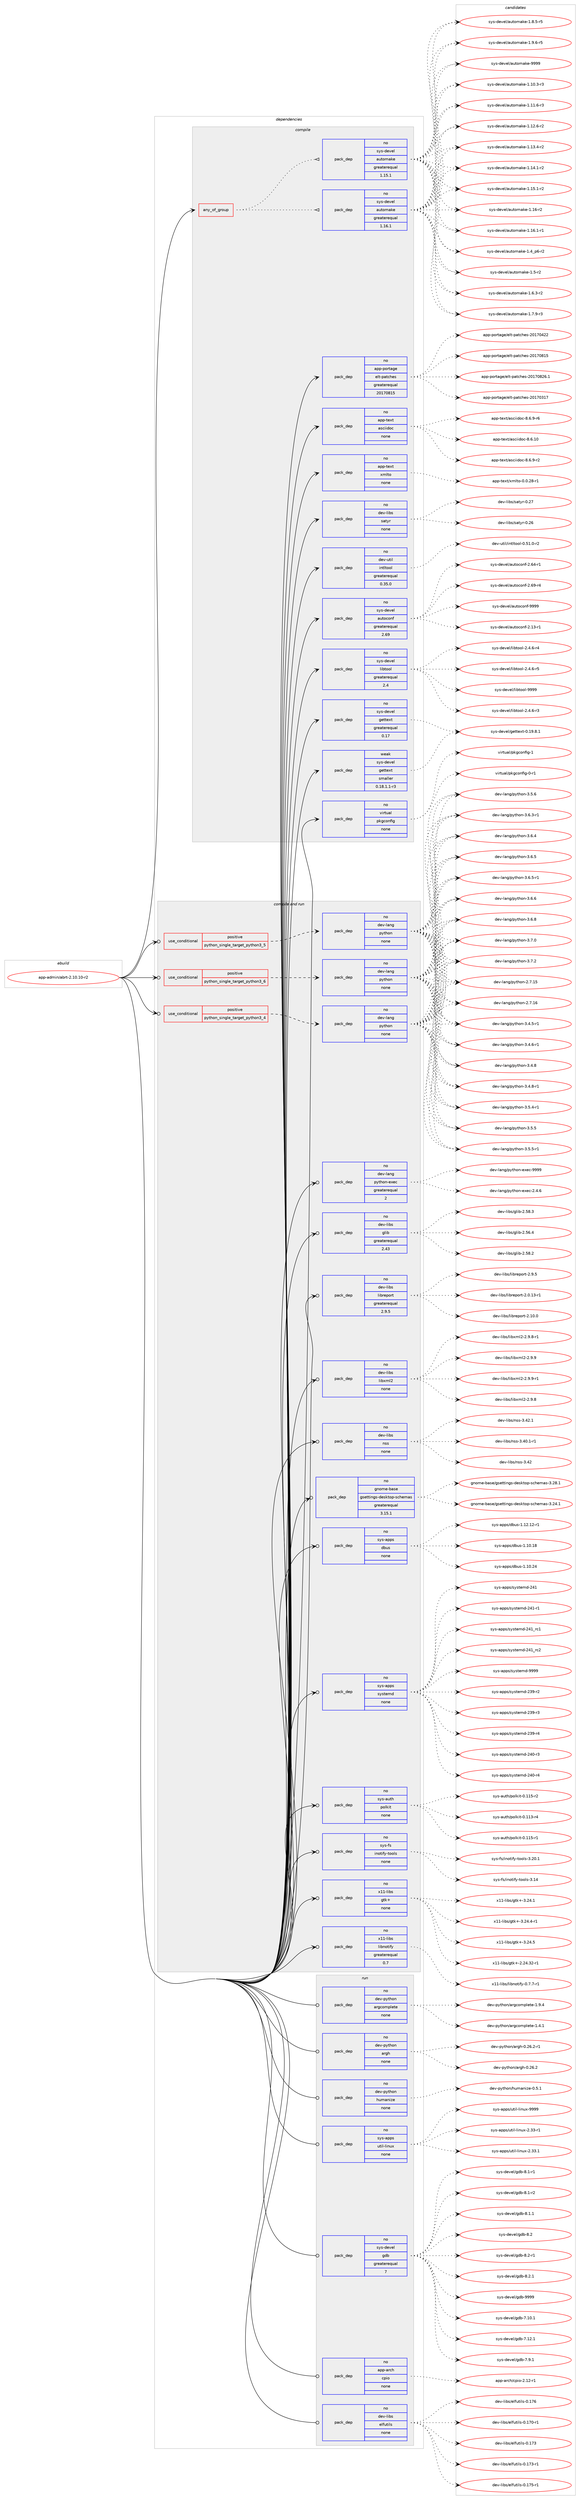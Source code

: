 digraph prolog {

# *************
# Graph options
# *************

newrank=true;
concentrate=true;
compound=true;
graph [rankdir=LR,fontname=Helvetica,fontsize=10,ranksep=1.5];#, ranksep=2.5, nodesep=0.2];
edge  [arrowhead=vee];
node  [fontname=Helvetica,fontsize=10];

# **********
# The ebuild
# **********

subgraph cluster_leftcol {
color=gray;
rank=same;
label=<<i>ebuild</i>>;
id [label="app-admin/abrt-2.10.10-r2", color=red, width=4, href="../app-admin/abrt-2.10.10-r2.svg"];
}

# ****************
# The dependencies
# ****************

subgraph cluster_midcol {
color=gray;
label=<<i>dependencies</i>>;
subgraph cluster_compile {
fillcolor="#eeeeee";
style=filled;
label=<<i>compile</i>>;
subgraph any19052 {
dependency1263494 [label=<<TABLE BORDER="0" CELLBORDER="1" CELLSPACING="0" CELLPADDING="4"><TR><TD CELLPADDING="10">any_of_group</TD></TR></TABLE>>, shape=none, color=red];subgraph pack899386 {
dependency1263495 [label=<<TABLE BORDER="0" CELLBORDER="1" CELLSPACING="0" CELLPADDING="4" WIDTH="220"><TR><TD ROWSPAN="6" CELLPADDING="30">pack_dep</TD></TR><TR><TD WIDTH="110">no</TD></TR><TR><TD>sys-devel</TD></TR><TR><TD>automake</TD></TR><TR><TD>greaterequal</TD></TR><TR><TD>1.16.1</TD></TR></TABLE>>, shape=none, color=blue];
}
dependency1263494:e -> dependency1263495:w [weight=20,style="dotted",arrowhead="oinv"];
subgraph pack899387 {
dependency1263496 [label=<<TABLE BORDER="0" CELLBORDER="1" CELLSPACING="0" CELLPADDING="4" WIDTH="220"><TR><TD ROWSPAN="6" CELLPADDING="30">pack_dep</TD></TR><TR><TD WIDTH="110">no</TD></TR><TR><TD>sys-devel</TD></TR><TR><TD>automake</TD></TR><TR><TD>greaterequal</TD></TR><TR><TD>1.15.1</TD></TR></TABLE>>, shape=none, color=blue];
}
dependency1263494:e -> dependency1263496:w [weight=20,style="dotted",arrowhead="oinv"];
}
id:e -> dependency1263494:w [weight=20,style="solid",arrowhead="vee"];
subgraph pack899388 {
dependency1263497 [label=<<TABLE BORDER="0" CELLBORDER="1" CELLSPACING="0" CELLPADDING="4" WIDTH="220"><TR><TD ROWSPAN="6" CELLPADDING="30">pack_dep</TD></TR><TR><TD WIDTH="110">no</TD></TR><TR><TD>app-portage</TD></TR><TR><TD>elt-patches</TD></TR><TR><TD>greaterequal</TD></TR><TR><TD>20170815</TD></TR></TABLE>>, shape=none, color=blue];
}
id:e -> dependency1263497:w [weight=20,style="solid",arrowhead="vee"];
subgraph pack899389 {
dependency1263498 [label=<<TABLE BORDER="0" CELLBORDER="1" CELLSPACING="0" CELLPADDING="4" WIDTH="220"><TR><TD ROWSPAN="6" CELLPADDING="30">pack_dep</TD></TR><TR><TD WIDTH="110">no</TD></TR><TR><TD>app-text</TD></TR><TR><TD>asciidoc</TD></TR><TR><TD>none</TD></TR><TR><TD></TD></TR></TABLE>>, shape=none, color=blue];
}
id:e -> dependency1263498:w [weight=20,style="solid",arrowhead="vee"];
subgraph pack899390 {
dependency1263499 [label=<<TABLE BORDER="0" CELLBORDER="1" CELLSPACING="0" CELLPADDING="4" WIDTH="220"><TR><TD ROWSPAN="6" CELLPADDING="30">pack_dep</TD></TR><TR><TD WIDTH="110">no</TD></TR><TR><TD>app-text</TD></TR><TR><TD>xmlto</TD></TR><TR><TD>none</TD></TR><TR><TD></TD></TR></TABLE>>, shape=none, color=blue];
}
id:e -> dependency1263499:w [weight=20,style="solid",arrowhead="vee"];
subgraph pack899391 {
dependency1263500 [label=<<TABLE BORDER="0" CELLBORDER="1" CELLSPACING="0" CELLPADDING="4" WIDTH="220"><TR><TD ROWSPAN="6" CELLPADDING="30">pack_dep</TD></TR><TR><TD WIDTH="110">no</TD></TR><TR><TD>dev-libs</TD></TR><TR><TD>satyr</TD></TR><TR><TD>none</TD></TR><TR><TD></TD></TR></TABLE>>, shape=none, color=blue];
}
id:e -> dependency1263500:w [weight=20,style="solid",arrowhead="vee"];
subgraph pack899392 {
dependency1263501 [label=<<TABLE BORDER="0" CELLBORDER="1" CELLSPACING="0" CELLPADDING="4" WIDTH="220"><TR><TD ROWSPAN="6" CELLPADDING="30">pack_dep</TD></TR><TR><TD WIDTH="110">no</TD></TR><TR><TD>dev-util</TD></TR><TR><TD>intltool</TD></TR><TR><TD>greaterequal</TD></TR><TR><TD>0.35.0</TD></TR></TABLE>>, shape=none, color=blue];
}
id:e -> dependency1263501:w [weight=20,style="solid",arrowhead="vee"];
subgraph pack899393 {
dependency1263502 [label=<<TABLE BORDER="0" CELLBORDER="1" CELLSPACING="0" CELLPADDING="4" WIDTH="220"><TR><TD ROWSPAN="6" CELLPADDING="30">pack_dep</TD></TR><TR><TD WIDTH="110">no</TD></TR><TR><TD>sys-devel</TD></TR><TR><TD>autoconf</TD></TR><TR><TD>greaterequal</TD></TR><TR><TD>2.69</TD></TR></TABLE>>, shape=none, color=blue];
}
id:e -> dependency1263502:w [weight=20,style="solid",arrowhead="vee"];
subgraph pack899394 {
dependency1263503 [label=<<TABLE BORDER="0" CELLBORDER="1" CELLSPACING="0" CELLPADDING="4" WIDTH="220"><TR><TD ROWSPAN="6" CELLPADDING="30">pack_dep</TD></TR><TR><TD WIDTH="110">no</TD></TR><TR><TD>sys-devel</TD></TR><TR><TD>gettext</TD></TR><TR><TD>greaterequal</TD></TR><TR><TD>0.17</TD></TR></TABLE>>, shape=none, color=blue];
}
id:e -> dependency1263503:w [weight=20,style="solid",arrowhead="vee"];
subgraph pack899395 {
dependency1263504 [label=<<TABLE BORDER="0" CELLBORDER="1" CELLSPACING="0" CELLPADDING="4" WIDTH="220"><TR><TD ROWSPAN="6" CELLPADDING="30">pack_dep</TD></TR><TR><TD WIDTH="110">no</TD></TR><TR><TD>sys-devel</TD></TR><TR><TD>libtool</TD></TR><TR><TD>greaterequal</TD></TR><TR><TD>2.4</TD></TR></TABLE>>, shape=none, color=blue];
}
id:e -> dependency1263504:w [weight=20,style="solid",arrowhead="vee"];
subgraph pack899396 {
dependency1263505 [label=<<TABLE BORDER="0" CELLBORDER="1" CELLSPACING="0" CELLPADDING="4" WIDTH="220"><TR><TD ROWSPAN="6" CELLPADDING="30">pack_dep</TD></TR><TR><TD WIDTH="110">no</TD></TR><TR><TD>virtual</TD></TR><TR><TD>pkgconfig</TD></TR><TR><TD>none</TD></TR><TR><TD></TD></TR></TABLE>>, shape=none, color=blue];
}
id:e -> dependency1263505:w [weight=20,style="solid",arrowhead="vee"];
subgraph pack899397 {
dependency1263506 [label=<<TABLE BORDER="0" CELLBORDER="1" CELLSPACING="0" CELLPADDING="4" WIDTH="220"><TR><TD ROWSPAN="6" CELLPADDING="30">pack_dep</TD></TR><TR><TD WIDTH="110">weak</TD></TR><TR><TD>sys-devel</TD></TR><TR><TD>gettext</TD></TR><TR><TD>smaller</TD></TR><TR><TD>0.18.1.1-r3</TD></TR></TABLE>>, shape=none, color=blue];
}
id:e -> dependency1263506:w [weight=20,style="solid",arrowhead="vee"];
}
subgraph cluster_compileandrun {
fillcolor="#eeeeee";
style=filled;
label=<<i>compile and run</i>>;
subgraph cond344540 {
dependency1263507 [label=<<TABLE BORDER="0" CELLBORDER="1" CELLSPACING="0" CELLPADDING="4"><TR><TD ROWSPAN="3" CELLPADDING="10">use_conditional</TD></TR><TR><TD>positive</TD></TR><TR><TD>python_single_target_python3_4</TD></TR></TABLE>>, shape=none, color=red];
subgraph pack899398 {
dependency1263508 [label=<<TABLE BORDER="0" CELLBORDER="1" CELLSPACING="0" CELLPADDING="4" WIDTH="220"><TR><TD ROWSPAN="6" CELLPADDING="30">pack_dep</TD></TR><TR><TD WIDTH="110">no</TD></TR><TR><TD>dev-lang</TD></TR><TR><TD>python</TD></TR><TR><TD>none</TD></TR><TR><TD></TD></TR></TABLE>>, shape=none, color=blue];
}
dependency1263507:e -> dependency1263508:w [weight=20,style="dashed",arrowhead="vee"];
}
id:e -> dependency1263507:w [weight=20,style="solid",arrowhead="odotvee"];
subgraph cond344541 {
dependency1263509 [label=<<TABLE BORDER="0" CELLBORDER="1" CELLSPACING="0" CELLPADDING="4"><TR><TD ROWSPAN="3" CELLPADDING="10">use_conditional</TD></TR><TR><TD>positive</TD></TR><TR><TD>python_single_target_python3_5</TD></TR></TABLE>>, shape=none, color=red];
subgraph pack899399 {
dependency1263510 [label=<<TABLE BORDER="0" CELLBORDER="1" CELLSPACING="0" CELLPADDING="4" WIDTH="220"><TR><TD ROWSPAN="6" CELLPADDING="30">pack_dep</TD></TR><TR><TD WIDTH="110">no</TD></TR><TR><TD>dev-lang</TD></TR><TR><TD>python</TD></TR><TR><TD>none</TD></TR><TR><TD></TD></TR></TABLE>>, shape=none, color=blue];
}
dependency1263509:e -> dependency1263510:w [weight=20,style="dashed",arrowhead="vee"];
}
id:e -> dependency1263509:w [weight=20,style="solid",arrowhead="odotvee"];
subgraph cond344542 {
dependency1263511 [label=<<TABLE BORDER="0" CELLBORDER="1" CELLSPACING="0" CELLPADDING="4"><TR><TD ROWSPAN="3" CELLPADDING="10">use_conditional</TD></TR><TR><TD>positive</TD></TR><TR><TD>python_single_target_python3_6</TD></TR></TABLE>>, shape=none, color=red];
subgraph pack899400 {
dependency1263512 [label=<<TABLE BORDER="0" CELLBORDER="1" CELLSPACING="0" CELLPADDING="4" WIDTH="220"><TR><TD ROWSPAN="6" CELLPADDING="30">pack_dep</TD></TR><TR><TD WIDTH="110">no</TD></TR><TR><TD>dev-lang</TD></TR><TR><TD>python</TD></TR><TR><TD>none</TD></TR><TR><TD></TD></TR></TABLE>>, shape=none, color=blue];
}
dependency1263511:e -> dependency1263512:w [weight=20,style="dashed",arrowhead="vee"];
}
id:e -> dependency1263511:w [weight=20,style="solid",arrowhead="odotvee"];
subgraph pack899401 {
dependency1263513 [label=<<TABLE BORDER="0" CELLBORDER="1" CELLSPACING="0" CELLPADDING="4" WIDTH="220"><TR><TD ROWSPAN="6" CELLPADDING="30">pack_dep</TD></TR><TR><TD WIDTH="110">no</TD></TR><TR><TD>dev-lang</TD></TR><TR><TD>python-exec</TD></TR><TR><TD>greaterequal</TD></TR><TR><TD>2</TD></TR></TABLE>>, shape=none, color=blue];
}
id:e -> dependency1263513:w [weight=20,style="solid",arrowhead="odotvee"];
subgraph pack899402 {
dependency1263514 [label=<<TABLE BORDER="0" CELLBORDER="1" CELLSPACING="0" CELLPADDING="4" WIDTH="220"><TR><TD ROWSPAN="6" CELLPADDING="30">pack_dep</TD></TR><TR><TD WIDTH="110">no</TD></TR><TR><TD>dev-libs</TD></TR><TR><TD>glib</TD></TR><TR><TD>greaterequal</TD></TR><TR><TD>2.43</TD></TR></TABLE>>, shape=none, color=blue];
}
id:e -> dependency1263514:w [weight=20,style="solid",arrowhead="odotvee"];
subgraph pack899403 {
dependency1263515 [label=<<TABLE BORDER="0" CELLBORDER="1" CELLSPACING="0" CELLPADDING="4" WIDTH="220"><TR><TD ROWSPAN="6" CELLPADDING="30">pack_dep</TD></TR><TR><TD WIDTH="110">no</TD></TR><TR><TD>dev-libs</TD></TR><TR><TD>libreport</TD></TR><TR><TD>greaterequal</TD></TR><TR><TD>2.9.5</TD></TR></TABLE>>, shape=none, color=blue];
}
id:e -> dependency1263515:w [weight=20,style="solid",arrowhead="odotvee"];
subgraph pack899404 {
dependency1263516 [label=<<TABLE BORDER="0" CELLBORDER="1" CELLSPACING="0" CELLPADDING="4" WIDTH="220"><TR><TD ROWSPAN="6" CELLPADDING="30">pack_dep</TD></TR><TR><TD WIDTH="110">no</TD></TR><TR><TD>dev-libs</TD></TR><TR><TD>libxml2</TD></TR><TR><TD>none</TD></TR><TR><TD></TD></TR></TABLE>>, shape=none, color=blue];
}
id:e -> dependency1263516:w [weight=20,style="solid",arrowhead="odotvee"];
subgraph pack899405 {
dependency1263517 [label=<<TABLE BORDER="0" CELLBORDER="1" CELLSPACING="0" CELLPADDING="4" WIDTH="220"><TR><TD ROWSPAN="6" CELLPADDING="30">pack_dep</TD></TR><TR><TD WIDTH="110">no</TD></TR><TR><TD>dev-libs</TD></TR><TR><TD>nss</TD></TR><TR><TD>none</TD></TR><TR><TD></TD></TR></TABLE>>, shape=none, color=blue];
}
id:e -> dependency1263517:w [weight=20,style="solid",arrowhead="odotvee"];
subgraph pack899406 {
dependency1263518 [label=<<TABLE BORDER="0" CELLBORDER="1" CELLSPACING="0" CELLPADDING="4" WIDTH="220"><TR><TD ROWSPAN="6" CELLPADDING="30">pack_dep</TD></TR><TR><TD WIDTH="110">no</TD></TR><TR><TD>gnome-base</TD></TR><TR><TD>gsettings-desktop-schemas</TD></TR><TR><TD>greaterequal</TD></TR><TR><TD>3.15.1</TD></TR></TABLE>>, shape=none, color=blue];
}
id:e -> dependency1263518:w [weight=20,style="solid",arrowhead="odotvee"];
subgraph pack899407 {
dependency1263519 [label=<<TABLE BORDER="0" CELLBORDER="1" CELLSPACING="0" CELLPADDING="4" WIDTH="220"><TR><TD ROWSPAN="6" CELLPADDING="30">pack_dep</TD></TR><TR><TD WIDTH="110">no</TD></TR><TR><TD>sys-apps</TD></TR><TR><TD>dbus</TD></TR><TR><TD>none</TD></TR><TR><TD></TD></TR></TABLE>>, shape=none, color=blue];
}
id:e -> dependency1263519:w [weight=20,style="solid",arrowhead="odotvee"];
subgraph pack899408 {
dependency1263520 [label=<<TABLE BORDER="0" CELLBORDER="1" CELLSPACING="0" CELLPADDING="4" WIDTH="220"><TR><TD ROWSPAN="6" CELLPADDING="30">pack_dep</TD></TR><TR><TD WIDTH="110">no</TD></TR><TR><TD>sys-apps</TD></TR><TR><TD>systemd</TD></TR><TR><TD>none</TD></TR><TR><TD></TD></TR></TABLE>>, shape=none, color=blue];
}
id:e -> dependency1263520:w [weight=20,style="solid",arrowhead="odotvee"];
subgraph pack899409 {
dependency1263521 [label=<<TABLE BORDER="0" CELLBORDER="1" CELLSPACING="0" CELLPADDING="4" WIDTH="220"><TR><TD ROWSPAN="6" CELLPADDING="30">pack_dep</TD></TR><TR><TD WIDTH="110">no</TD></TR><TR><TD>sys-auth</TD></TR><TR><TD>polkit</TD></TR><TR><TD>none</TD></TR><TR><TD></TD></TR></TABLE>>, shape=none, color=blue];
}
id:e -> dependency1263521:w [weight=20,style="solid",arrowhead="odotvee"];
subgraph pack899410 {
dependency1263522 [label=<<TABLE BORDER="0" CELLBORDER="1" CELLSPACING="0" CELLPADDING="4" WIDTH="220"><TR><TD ROWSPAN="6" CELLPADDING="30">pack_dep</TD></TR><TR><TD WIDTH="110">no</TD></TR><TR><TD>sys-fs</TD></TR><TR><TD>inotify-tools</TD></TR><TR><TD>none</TD></TR><TR><TD></TD></TR></TABLE>>, shape=none, color=blue];
}
id:e -> dependency1263522:w [weight=20,style="solid",arrowhead="odotvee"];
subgraph pack899411 {
dependency1263523 [label=<<TABLE BORDER="0" CELLBORDER="1" CELLSPACING="0" CELLPADDING="4" WIDTH="220"><TR><TD ROWSPAN="6" CELLPADDING="30">pack_dep</TD></TR><TR><TD WIDTH="110">no</TD></TR><TR><TD>x11-libs</TD></TR><TR><TD>gtk+</TD></TR><TR><TD>none</TD></TR><TR><TD></TD></TR></TABLE>>, shape=none, color=blue];
}
id:e -> dependency1263523:w [weight=20,style="solid",arrowhead="odotvee"];
subgraph pack899412 {
dependency1263524 [label=<<TABLE BORDER="0" CELLBORDER="1" CELLSPACING="0" CELLPADDING="4" WIDTH="220"><TR><TD ROWSPAN="6" CELLPADDING="30">pack_dep</TD></TR><TR><TD WIDTH="110">no</TD></TR><TR><TD>x11-libs</TD></TR><TR><TD>libnotify</TD></TR><TR><TD>greaterequal</TD></TR><TR><TD>0.7</TD></TR></TABLE>>, shape=none, color=blue];
}
id:e -> dependency1263524:w [weight=20,style="solid",arrowhead="odotvee"];
}
subgraph cluster_run {
fillcolor="#eeeeee";
style=filled;
label=<<i>run</i>>;
subgraph pack899413 {
dependency1263525 [label=<<TABLE BORDER="0" CELLBORDER="1" CELLSPACING="0" CELLPADDING="4" WIDTH="220"><TR><TD ROWSPAN="6" CELLPADDING="30">pack_dep</TD></TR><TR><TD WIDTH="110">no</TD></TR><TR><TD>app-arch</TD></TR><TR><TD>cpio</TD></TR><TR><TD>none</TD></TR><TR><TD></TD></TR></TABLE>>, shape=none, color=blue];
}
id:e -> dependency1263525:w [weight=20,style="solid",arrowhead="odot"];
subgraph pack899414 {
dependency1263526 [label=<<TABLE BORDER="0" CELLBORDER="1" CELLSPACING="0" CELLPADDING="4" WIDTH="220"><TR><TD ROWSPAN="6" CELLPADDING="30">pack_dep</TD></TR><TR><TD WIDTH="110">no</TD></TR><TR><TD>dev-libs</TD></TR><TR><TD>elfutils</TD></TR><TR><TD>none</TD></TR><TR><TD></TD></TR></TABLE>>, shape=none, color=blue];
}
id:e -> dependency1263526:w [weight=20,style="solid",arrowhead="odot"];
subgraph pack899415 {
dependency1263527 [label=<<TABLE BORDER="0" CELLBORDER="1" CELLSPACING="0" CELLPADDING="4" WIDTH="220"><TR><TD ROWSPAN="6" CELLPADDING="30">pack_dep</TD></TR><TR><TD WIDTH="110">no</TD></TR><TR><TD>dev-python</TD></TR><TR><TD>argcomplete</TD></TR><TR><TD>none</TD></TR><TR><TD></TD></TR></TABLE>>, shape=none, color=blue];
}
id:e -> dependency1263527:w [weight=20,style="solid",arrowhead="odot"];
subgraph pack899416 {
dependency1263528 [label=<<TABLE BORDER="0" CELLBORDER="1" CELLSPACING="0" CELLPADDING="4" WIDTH="220"><TR><TD ROWSPAN="6" CELLPADDING="30">pack_dep</TD></TR><TR><TD WIDTH="110">no</TD></TR><TR><TD>dev-python</TD></TR><TR><TD>argh</TD></TR><TR><TD>none</TD></TR><TR><TD></TD></TR></TABLE>>, shape=none, color=blue];
}
id:e -> dependency1263528:w [weight=20,style="solid",arrowhead="odot"];
subgraph pack899417 {
dependency1263529 [label=<<TABLE BORDER="0" CELLBORDER="1" CELLSPACING="0" CELLPADDING="4" WIDTH="220"><TR><TD ROWSPAN="6" CELLPADDING="30">pack_dep</TD></TR><TR><TD WIDTH="110">no</TD></TR><TR><TD>dev-python</TD></TR><TR><TD>humanize</TD></TR><TR><TD>none</TD></TR><TR><TD></TD></TR></TABLE>>, shape=none, color=blue];
}
id:e -> dependency1263529:w [weight=20,style="solid",arrowhead="odot"];
subgraph pack899418 {
dependency1263530 [label=<<TABLE BORDER="0" CELLBORDER="1" CELLSPACING="0" CELLPADDING="4" WIDTH="220"><TR><TD ROWSPAN="6" CELLPADDING="30">pack_dep</TD></TR><TR><TD WIDTH="110">no</TD></TR><TR><TD>sys-apps</TD></TR><TR><TD>util-linux</TD></TR><TR><TD>none</TD></TR><TR><TD></TD></TR></TABLE>>, shape=none, color=blue];
}
id:e -> dependency1263530:w [weight=20,style="solid",arrowhead="odot"];
subgraph pack899419 {
dependency1263531 [label=<<TABLE BORDER="0" CELLBORDER="1" CELLSPACING="0" CELLPADDING="4" WIDTH="220"><TR><TD ROWSPAN="6" CELLPADDING="30">pack_dep</TD></TR><TR><TD WIDTH="110">no</TD></TR><TR><TD>sys-devel</TD></TR><TR><TD>gdb</TD></TR><TR><TD>greaterequal</TD></TR><TR><TD>7</TD></TR></TABLE>>, shape=none, color=blue];
}
id:e -> dependency1263531:w [weight=20,style="solid",arrowhead="odot"];
}
}

# **************
# The candidates
# **************

subgraph cluster_choices {
rank=same;
color=gray;
label=<<i>candidates</i>>;

subgraph choice899386 {
color=black;
nodesep=1;
choice11512111545100101118101108479711711611110997107101454946494846514511451 [label="sys-devel/automake-1.10.3-r3", color=red, width=4,href="../sys-devel/automake-1.10.3-r3.svg"];
choice11512111545100101118101108479711711611110997107101454946494946544511451 [label="sys-devel/automake-1.11.6-r3", color=red, width=4,href="../sys-devel/automake-1.11.6-r3.svg"];
choice11512111545100101118101108479711711611110997107101454946495046544511450 [label="sys-devel/automake-1.12.6-r2", color=red, width=4,href="../sys-devel/automake-1.12.6-r2.svg"];
choice11512111545100101118101108479711711611110997107101454946495146524511450 [label="sys-devel/automake-1.13.4-r2", color=red, width=4,href="../sys-devel/automake-1.13.4-r2.svg"];
choice11512111545100101118101108479711711611110997107101454946495246494511450 [label="sys-devel/automake-1.14.1-r2", color=red, width=4,href="../sys-devel/automake-1.14.1-r2.svg"];
choice11512111545100101118101108479711711611110997107101454946495346494511450 [label="sys-devel/automake-1.15.1-r2", color=red, width=4,href="../sys-devel/automake-1.15.1-r2.svg"];
choice1151211154510010111810110847971171161111099710710145494649544511450 [label="sys-devel/automake-1.16-r2", color=red, width=4,href="../sys-devel/automake-1.16-r2.svg"];
choice11512111545100101118101108479711711611110997107101454946495446494511449 [label="sys-devel/automake-1.16.1-r1", color=red, width=4,href="../sys-devel/automake-1.16.1-r1.svg"];
choice115121115451001011181011084797117116111109971071014549465295112544511450 [label="sys-devel/automake-1.4_p6-r2", color=red, width=4,href="../sys-devel/automake-1.4_p6-r2.svg"];
choice11512111545100101118101108479711711611110997107101454946534511450 [label="sys-devel/automake-1.5-r2", color=red, width=4,href="../sys-devel/automake-1.5-r2.svg"];
choice115121115451001011181011084797117116111109971071014549465446514511450 [label="sys-devel/automake-1.6.3-r2", color=red, width=4,href="../sys-devel/automake-1.6.3-r2.svg"];
choice115121115451001011181011084797117116111109971071014549465546574511451 [label="sys-devel/automake-1.7.9-r3", color=red, width=4,href="../sys-devel/automake-1.7.9-r3.svg"];
choice115121115451001011181011084797117116111109971071014549465646534511453 [label="sys-devel/automake-1.8.5-r5", color=red, width=4,href="../sys-devel/automake-1.8.5-r5.svg"];
choice115121115451001011181011084797117116111109971071014549465746544511453 [label="sys-devel/automake-1.9.6-r5", color=red, width=4,href="../sys-devel/automake-1.9.6-r5.svg"];
choice115121115451001011181011084797117116111109971071014557575757 [label="sys-devel/automake-9999", color=red, width=4,href="../sys-devel/automake-9999.svg"];
dependency1263495:e -> choice11512111545100101118101108479711711611110997107101454946494846514511451:w [style=dotted,weight="100"];
dependency1263495:e -> choice11512111545100101118101108479711711611110997107101454946494946544511451:w [style=dotted,weight="100"];
dependency1263495:e -> choice11512111545100101118101108479711711611110997107101454946495046544511450:w [style=dotted,weight="100"];
dependency1263495:e -> choice11512111545100101118101108479711711611110997107101454946495146524511450:w [style=dotted,weight="100"];
dependency1263495:e -> choice11512111545100101118101108479711711611110997107101454946495246494511450:w [style=dotted,weight="100"];
dependency1263495:e -> choice11512111545100101118101108479711711611110997107101454946495346494511450:w [style=dotted,weight="100"];
dependency1263495:e -> choice1151211154510010111810110847971171161111099710710145494649544511450:w [style=dotted,weight="100"];
dependency1263495:e -> choice11512111545100101118101108479711711611110997107101454946495446494511449:w [style=dotted,weight="100"];
dependency1263495:e -> choice115121115451001011181011084797117116111109971071014549465295112544511450:w [style=dotted,weight="100"];
dependency1263495:e -> choice11512111545100101118101108479711711611110997107101454946534511450:w [style=dotted,weight="100"];
dependency1263495:e -> choice115121115451001011181011084797117116111109971071014549465446514511450:w [style=dotted,weight="100"];
dependency1263495:e -> choice115121115451001011181011084797117116111109971071014549465546574511451:w [style=dotted,weight="100"];
dependency1263495:e -> choice115121115451001011181011084797117116111109971071014549465646534511453:w [style=dotted,weight="100"];
dependency1263495:e -> choice115121115451001011181011084797117116111109971071014549465746544511453:w [style=dotted,weight="100"];
dependency1263495:e -> choice115121115451001011181011084797117116111109971071014557575757:w [style=dotted,weight="100"];
}
subgraph choice899387 {
color=black;
nodesep=1;
choice11512111545100101118101108479711711611110997107101454946494846514511451 [label="sys-devel/automake-1.10.3-r3", color=red, width=4,href="../sys-devel/automake-1.10.3-r3.svg"];
choice11512111545100101118101108479711711611110997107101454946494946544511451 [label="sys-devel/automake-1.11.6-r3", color=red, width=4,href="../sys-devel/automake-1.11.6-r3.svg"];
choice11512111545100101118101108479711711611110997107101454946495046544511450 [label="sys-devel/automake-1.12.6-r2", color=red, width=4,href="../sys-devel/automake-1.12.6-r2.svg"];
choice11512111545100101118101108479711711611110997107101454946495146524511450 [label="sys-devel/automake-1.13.4-r2", color=red, width=4,href="../sys-devel/automake-1.13.4-r2.svg"];
choice11512111545100101118101108479711711611110997107101454946495246494511450 [label="sys-devel/automake-1.14.1-r2", color=red, width=4,href="../sys-devel/automake-1.14.1-r2.svg"];
choice11512111545100101118101108479711711611110997107101454946495346494511450 [label="sys-devel/automake-1.15.1-r2", color=red, width=4,href="../sys-devel/automake-1.15.1-r2.svg"];
choice1151211154510010111810110847971171161111099710710145494649544511450 [label="sys-devel/automake-1.16-r2", color=red, width=4,href="../sys-devel/automake-1.16-r2.svg"];
choice11512111545100101118101108479711711611110997107101454946495446494511449 [label="sys-devel/automake-1.16.1-r1", color=red, width=4,href="../sys-devel/automake-1.16.1-r1.svg"];
choice115121115451001011181011084797117116111109971071014549465295112544511450 [label="sys-devel/automake-1.4_p6-r2", color=red, width=4,href="../sys-devel/automake-1.4_p6-r2.svg"];
choice11512111545100101118101108479711711611110997107101454946534511450 [label="sys-devel/automake-1.5-r2", color=red, width=4,href="../sys-devel/automake-1.5-r2.svg"];
choice115121115451001011181011084797117116111109971071014549465446514511450 [label="sys-devel/automake-1.6.3-r2", color=red, width=4,href="../sys-devel/automake-1.6.3-r2.svg"];
choice115121115451001011181011084797117116111109971071014549465546574511451 [label="sys-devel/automake-1.7.9-r3", color=red, width=4,href="../sys-devel/automake-1.7.9-r3.svg"];
choice115121115451001011181011084797117116111109971071014549465646534511453 [label="sys-devel/automake-1.8.5-r5", color=red, width=4,href="../sys-devel/automake-1.8.5-r5.svg"];
choice115121115451001011181011084797117116111109971071014549465746544511453 [label="sys-devel/automake-1.9.6-r5", color=red, width=4,href="../sys-devel/automake-1.9.6-r5.svg"];
choice115121115451001011181011084797117116111109971071014557575757 [label="sys-devel/automake-9999", color=red, width=4,href="../sys-devel/automake-9999.svg"];
dependency1263496:e -> choice11512111545100101118101108479711711611110997107101454946494846514511451:w [style=dotted,weight="100"];
dependency1263496:e -> choice11512111545100101118101108479711711611110997107101454946494946544511451:w [style=dotted,weight="100"];
dependency1263496:e -> choice11512111545100101118101108479711711611110997107101454946495046544511450:w [style=dotted,weight="100"];
dependency1263496:e -> choice11512111545100101118101108479711711611110997107101454946495146524511450:w [style=dotted,weight="100"];
dependency1263496:e -> choice11512111545100101118101108479711711611110997107101454946495246494511450:w [style=dotted,weight="100"];
dependency1263496:e -> choice11512111545100101118101108479711711611110997107101454946495346494511450:w [style=dotted,weight="100"];
dependency1263496:e -> choice1151211154510010111810110847971171161111099710710145494649544511450:w [style=dotted,weight="100"];
dependency1263496:e -> choice11512111545100101118101108479711711611110997107101454946495446494511449:w [style=dotted,weight="100"];
dependency1263496:e -> choice115121115451001011181011084797117116111109971071014549465295112544511450:w [style=dotted,weight="100"];
dependency1263496:e -> choice11512111545100101118101108479711711611110997107101454946534511450:w [style=dotted,weight="100"];
dependency1263496:e -> choice115121115451001011181011084797117116111109971071014549465446514511450:w [style=dotted,weight="100"];
dependency1263496:e -> choice115121115451001011181011084797117116111109971071014549465546574511451:w [style=dotted,weight="100"];
dependency1263496:e -> choice115121115451001011181011084797117116111109971071014549465646534511453:w [style=dotted,weight="100"];
dependency1263496:e -> choice115121115451001011181011084797117116111109971071014549465746544511453:w [style=dotted,weight="100"];
dependency1263496:e -> choice115121115451001011181011084797117116111109971071014557575757:w [style=dotted,weight="100"];
}
subgraph choice899388 {
color=black;
nodesep=1;
choice97112112451121111141169710310147101108116451129711699104101115455048495548514955 [label="app-portage/elt-patches-20170317", color=red, width=4,href="../app-portage/elt-patches-20170317.svg"];
choice97112112451121111141169710310147101108116451129711699104101115455048495548525050 [label="app-portage/elt-patches-20170422", color=red, width=4,href="../app-portage/elt-patches-20170422.svg"];
choice97112112451121111141169710310147101108116451129711699104101115455048495548564953 [label="app-portage/elt-patches-20170815", color=red, width=4,href="../app-portage/elt-patches-20170815.svg"];
choice971121124511211111411697103101471011081164511297116991041011154550484955485650544649 [label="app-portage/elt-patches-20170826.1", color=red, width=4,href="../app-portage/elt-patches-20170826.1.svg"];
dependency1263497:e -> choice97112112451121111141169710310147101108116451129711699104101115455048495548514955:w [style=dotted,weight="100"];
dependency1263497:e -> choice97112112451121111141169710310147101108116451129711699104101115455048495548525050:w [style=dotted,weight="100"];
dependency1263497:e -> choice97112112451121111141169710310147101108116451129711699104101115455048495548564953:w [style=dotted,weight="100"];
dependency1263497:e -> choice971121124511211111411697103101471011081164511297116991041011154550484955485650544649:w [style=dotted,weight="100"];
}
subgraph choice899389 {
color=black;
nodesep=1;
choice97112112451161011201164797115991051051001119945564654464948 [label="app-text/asciidoc-8.6.10", color=red, width=4,href="../app-text/asciidoc-8.6.10.svg"];
choice9711211245116101120116479711599105105100111994556465446574511450 [label="app-text/asciidoc-8.6.9-r2", color=red, width=4,href="../app-text/asciidoc-8.6.9-r2.svg"];
choice9711211245116101120116479711599105105100111994556465446574511454 [label="app-text/asciidoc-8.6.9-r6", color=red, width=4,href="../app-text/asciidoc-8.6.9-r6.svg"];
dependency1263498:e -> choice97112112451161011201164797115991051051001119945564654464948:w [style=dotted,weight="100"];
dependency1263498:e -> choice9711211245116101120116479711599105105100111994556465446574511450:w [style=dotted,weight="100"];
dependency1263498:e -> choice9711211245116101120116479711599105105100111994556465446574511454:w [style=dotted,weight="100"];
}
subgraph choice899390 {
color=black;
nodesep=1;
choice971121124511610112011647120109108116111454846484650564511449 [label="app-text/xmlto-0.0.28-r1", color=red, width=4,href="../app-text/xmlto-0.0.28-r1.svg"];
dependency1263499:e -> choice971121124511610112011647120109108116111454846484650564511449:w [style=dotted,weight="100"];
}
subgraph choice899391 {
color=black;
nodesep=1;
choice100101118451081059811547115971161211144548465054 [label="dev-libs/satyr-0.26", color=red, width=4,href="../dev-libs/satyr-0.26.svg"];
choice100101118451081059811547115971161211144548465055 [label="dev-libs/satyr-0.27", color=red, width=4,href="../dev-libs/satyr-0.27.svg"];
dependency1263500:e -> choice100101118451081059811547115971161211144548465054:w [style=dotted,weight="100"];
dependency1263500:e -> choice100101118451081059811547115971161211144548465055:w [style=dotted,weight="100"];
}
subgraph choice899392 {
color=black;
nodesep=1;
choice1001011184511711610510847105110116108116111111108454846534946484511450 [label="dev-util/intltool-0.51.0-r2", color=red, width=4,href="../dev-util/intltool-0.51.0-r2.svg"];
dependency1263501:e -> choice1001011184511711610510847105110116108116111111108454846534946484511450:w [style=dotted,weight="100"];
}
subgraph choice899393 {
color=black;
nodesep=1;
choice1151211154510010111810110847971171161119911111010245504649514511449 [label="sys-devel/autoconf-2.13-r1", color=red, width=4,href="../sys-devel/autoconf-2.13-r1.svg"];
choice1151211154510010111810110847971171161119911111010245504654524511449 [label="sys-devel/autoconf-2.64-r1", color=red, width=4,href="../sys-devel/autoconf-2.64-r1.svg"];
choice1151211154510010111810110847971171161119911111010245504654574511452 [label="sys-devel/autoconf-2.69-r4", color=red, width=4,href="../sys-devel/autoconf-2.69-r4.svg"];
choice115121115451001011181011084797117116111991111101024557575757 [label="sys-devel/autoconf-9999", color=red, width=4,href="../sys-devel/autoconf-9999.svg"];
dependency1263502:e -> choice1151211154510010111810110847971171161119911111010245504649514511449:w [style=dotted,weight="100"];
dependency1263502:e -> choice1151211154510010111810110847971171161119911111010245504654524511449:w [style=dotted,weight="100"];
dependency1263502:e -> choice1151211154510010111810110847971171161119911111010245504654574511452:w [style=dotted,weight="100"];
dependency1263502:e -> choice115121115451001011181011084797117116111991111101024557575757:w [style=dotted,weight="100"];
}
subgraph choice899394 {
color=black;
nodesep=1;
choice1151211154510010111810110847103101116116101120116454846495746564649 [label="sys-devel/gettext-0.19.8.1", color=red, width=4,href="../sys-devel/gettext-0.19.8.1.svg"];
dependency1263503:e -> choice1151211154510010111810110847103101116116101120116454846495746564649:w [style=dotted,weight="100"];
}
subgraph choice899395 {
color=black;
nodesep=1;
choice1151211154510010111810110847108105981161111111084550465246544511451 [label="sys-devel/libtool-2.4.6-r3", color=red, width=4,href="../sys-devel/libtool-2.4.6-r3.svg"];
choice1151211154510010111810110847108105981161111111084550465246544511452 [label="sys-devel/libtool-2.4.6-r4", color=red, width=4,href="../sys-devel/libtool-2.4.6-r4.svg"];
choice1151211154510010111810110847108105981161111111084550465246544511453 [label="sys-devel/libtool-2.4.6-r5", color=red, width=4,href="../sys-devel/libtool-2.4.6-r5.svg"];
choice1151211154510010111810110847108105981161111111084557575757 [label="sys-devel/libtool-9999", color=red, width=4,href="../sys-devel/libtool-9999.svg"];
dependency1263504:e -> choice1151211154510010111810110847108105981161111111084550465246544511451:w [style=dotted,weight="100"];
dependency1263504:e -> choice1151211154510010111810110847108105981161111111084550465246544511452:w [style=dotted,weight="100"];
dependency1263504:e -> choice1151211154510010111810110847108105981161111111084550465246544511453:w [style=dotted,weight="100"];
dependency1263504:e -> choice1151211154510010111810110847108105981161111111084557575757:w [style=dotted,weight="100"];
}
subgraph choice899396 {
color=black;
nodesep=1;
choice11810511411611797108471121071039911111010210510345484511449 [label="virtual/pkgconfig-0-r1", color=red, width=4,href="../virtual/pkgconfig-0-r1.svg"];
choice1181051141161179710847112107103991111101021051034549 [label="virtual/pkgconfig-1", color=red, width=4,href="../virtual/pkgconfig-1.svg"];
dependency1263505:e -> choice11810511411611797108471121071039911111010210510345484511449:w [style=dotted,weight="100"];
dependency1263505:e -> choice1181051141161179710847112107103991111101021051034549:w [style=dotted,weight="100"];
}
subgraph choice899397 {
color=black;
nodesep=1;
choice1151211154510010111810110847103101116116101120116454846495746564649 [label="sys-devel/gettext-0.19.8.1", color=red, width=4,href="../sys-devel/gettext-0.19.8.1.svg"];
dependency1263506:e -> choice1151211154510010111810110847103101116116101120116454846495746564649:w [style=dotted,weight="100"];
}
subgraph choice899398 {
color=black;
nodesep=1;
choice10010111845108971101034711212111610411111045504655464953 [label="dev-lang/python-2.7.15", color=red, width=4,href="../dev-lang/python-2.7.15.svg"];
choice10010111845108971101034711212111610411111045504655464954 [label="dev-lang/python-2.7.16", color=red, width=4,href="../dev-lang/python-2.7.16.svg"];
choice1001011184510897110103471121211161041111104551465246534511449 [label="dev-lang/python-3.4.5-r1", color=red, width=4,href="../dev-lang/python-3.4.5-r1.svg"];
choice1001011184510897110103471121211161041111104551465246544511449 [label="dev-lang/python-3.4.6-r1", color=red, width=4,href="../dev-lang/python-3.4.6-r1.svg"];
choice100101118451089711010347112121116104111110455146524656 [label="dev-lang/python-3.4.8", color=red, width=4,href="../dev-lang/python-3.4.8.svg"];
choice1001011184510897110103471121211161041111104551465246564511449 [label="dev-lang/python-3.4.8-r1", color=red, width=4,href="../dev-lang/python-3.4.8-r1.svg"];
choice1001011184510897110103471121211161041111104551465346524511449 [label="dev-lang/python-3.5.4-r1", color=red, width=4,href="../dev-lang/python-3.5.4-r1.svg"];
choice100101118451089711010347112121116104111110455146534653 [label="dev-lang/python-3.5.5", color=red, width=4,href="../dev-lang/python-3.5.5.svg"];
choice1001011184510897110103471121211161041111104551465346534511449 [label="dev-lang/python-3.5.5-r1", color=red, width=4,href="../dev-lang/python-3.5.5-r1.svg"];
choice100101118451089711010347112121116104111110455146534654 [label="dev-lang/python-3.5.6", color=red, width=4,href="../dev-lang/python-3.5.6.svg"];
choice1001011184510897110103471121211161041111104551465446514511449 [label="dev-lang/python-3.6.3-r1", color=red, width=4,href="../dev-lang/python-3.6.3-r1.svg"];
choice100101118451089711010347112121116104111110455146544652 [label="dev-lang/python-3.6.4", color=red, width=4,href="../dev-lang/python-3.6.4.svg"];
choice100101118451089711010347112121116104111110455146544653 [label="dev-lang/python-3.6.5", color=red, width=4,href="../dev-lang/python-3.6.5.svg"];
choice1001011184510897110103471121211161041111104551465446534511449 [label="dev-lang/python-3.6.5-r1", color=red, width=4,href="../dev-lang/python-3.6.5-r1.svg"];
choice100101118451089711010347112121116104111110455146544654 [label="dev-lang/python-3.6.6", color=red, width=4,href="../dev-lang/python-3.6.6.svg"];
choice100101118451089711010347112121116104111110455146544656 [label="dev-lang/python-3.6.8", color=red, width=4,href="../dev-lang/python-3.6.8.svg"];
choice100101118451089711010347112121116104111110455146554648 [label="dev-lang/python-3.7.0", color=red, width=4,href="../dev-lang/python-3.7.0.svg"];
choice100101118451089711010347112121116104111110455146554650 [label="dev-lang/python-3.7.2", color=red, width=4,href="../dev-lang/python-3.7.2.svg"];
dependency1263508:e -> choice10010111845108971101034711212111610411111045504655464953:w [style=dotted,weight="100"];
dependency1263508:e -> choice10010111845108971101034711212111610411111045504655464954:w [style=dotted,weight="100"];
dependency1263508:e -> choice1001011184510897110103471121211161041111104551465246534511449:w [style=dotted,weight="100"];
dependency1263508:e -> choice1001011184510897110103471121211161041111104551465246544511449:w [style=dotted,weight="100"];
dependency1263508:e -> choice100101118451089711010347112121116104111110455146524656:w [style=dotted,weight="100"];
dependency1263508:e -> choice1001011184510897110103471121211161041111104551465246564511449:w [style=dotted,weight="100"];
dependency1263508:e -> choice1001011184510897110103471121211161041111104551465346524511449:w [style=dotted,weight="100"];
dependency1263508:e -> choice100101118451089711010347112121116104111110455146534653:w [style=dotted,weight="100"];
dependency1263508:e -> choice1001011184510897110103471121211161041111104551465346534511449:w [style=dotted,weight="100"];
dependency1263508:e -> choice100101118451089711010347112121116104111110455146534654:w [style=dotted,weight="100"];
dependency1263508:e -> choice1001011184510897110103471121211161041111104551465446514511449:w [style=dotted,weight="100"];
dependency1263508:e -> choice100101118451089711010347112121116104111110455146544652:w [style=dotted,weight="100"];
dependency1263508:e -> choice100101118451089711010347112121116104111110455146544653:w [style=dotted,weight="100"];
dependency1263508:e -> choice1001011184510897110103471121211161041111104551465446534511449:w [style=dotted,weight="100"];
dependency1263508:e -> choice100101118451089711010347112121116104111110455146544654:w [style=dotted,weight="100"];
dependency1263508:e -> choice100101118451089711010347112121116104111110455146544656:w [style=dotted,weight="100"];
dependency1263508:e -> choice100101118451089711010347112121116104111110455146554648:w [style=dotted,weight="100"];
dependency1263508:e -> choice100101118451089711010347112121116104111110455146554650:w [style=dotted,weight="100"];
}
subgraph choice899399 {
color=black;
nodesep=1;
choice10010111845108971101034711212111610411111045504655464953 [label="dev-lang/python-2.7.15", color=red, width=4,href="../dev-lang/python-2.7.15.svg"];
choice10010111845108971101034711212111610411111045504655464954 [label="dev-lang/python-2.7.16", color=red, width=4,href="../dev-lang/python-2.7.16.svg"];
choice1001011184510897110103471121211161041111104551465246534511449 [label="dev-lang/python-3.4.5-r1", color=red, width=4,href="../dev-lang/python-3.4.5-r1.svg"];
choice1001011184510897110103471121211161041111104551465246544511449 [label="dev-lang/python-3.4.6-r1", color=red, width=4,href="../dev-lang/python-3.4.6-r1.svg"];
choice100101118451089711010347112121116104111110455146524656 [label="dev-lang/python-3.4.8", color=red, width=4,href="../dev-lang/python-3.4.8.svg"];
choice1001011184510897110103471121211161041111104551465246564511449 [label="dev-lang/python-3.4.8-r1", color=red, width=4,href="../dev-lang/python-3.4.8-r1.svg"];
choice1001011184510897110103471121211161041111104551465346524511449 [label="dev-lang/python-3.5.4-r1", color=red, width=4,href="../dev-lang/python-3.5.4-r1.svg"];
choice100101118451089711010347112121116104111110455146534653 [label="dev-lang/python-3.5.5", color=red, width=4,href="../dev-lang/python-3.5.5.svg"];
choice1001011184510897110103471121211161041111104551465346534511449 [label="dev-lang/python-3.5.5-r1", color=red, width=4,href="../dev-lang/python-3.5.5-r1.svg"];
choice100101118451089711010347112121116104111110455146534654 [label="dev-lang/python-3.5.6", color=red, width=4,href="../dev-lang/python-3.5.6.svg"];
choice1001011184510897110103471121211161041111104551465446514511449 [label="dev-lang/python-3.6.3-r1", color=red, width=4,href="../dev-lang/python-3.6.3-r1.svg"];
choice100101118451089711010347112121116104111110455146544652 [label="dev-lang/python-3.6.4", color=red, width=4,href="../dev-lang/python-3.6.4.svg"];
choice100101118451089711010347112121116104111110455146544653 [label="dev-lang/python-3.6.5", color=red, width=4,href="../dev-lang/python-3.6.5.svg"];
choice1001011184510897110103471121211161041111104551465446534511449 [label="dev-lang/python-3.6.5-r1", color=red, width=4,href="../dev-lang/python-3.6.5-r1.svg"];
choice100101118451089711010347112121116104111110455146544654 [label="dev-lang/python-3.6.6", color=red, width=4,href="../dev-lang/python-3.6.6.svg"];
choice100101118451089711010347112121116104111110455146544656 [label="dev-lang/python-3.6.8", color=red, width=4,href="../dev-lang/python-3.6.8.svg"];
choice100101118451089711010347112121116104111110455146554648 [label="dev-lang/python-3.7.0", color=red, width=4,href="../dev-lang/python-3.7.0.svg"];
choice100101118451089711010347112121116104111110455146554650 [label="dev-lang/python-3.7.2", color=red, width=4,href="../dev-lang/python-3.7.2.svg"];
dependency1263510:e -> choice10010111845108971101034711212111610411111045504655464953:w [style=dotted,weight="100"];
dependency1263510:e -> choice10010111845108971101034711212111610411111045504655464954:w [style=dotted,weight="100"];
dependency1263510:e -> choice1001011184510897110103471121211161041111104551465246534511449:w [style=dotted,weight="100"];
dependency1263510:e -> choice1001011184510897110103471121211161041111104551465246544511449:w [style=dotted,weight="100"];
dependency1263510:e -> choice100101118451089711010347112121116104111110455146524656:w [style=dotted,weight="100"];
dependency1263510:e -> choice1001011184510897110103471121211161041111104551465246564511449:w [style=dotted,weight="100"];
dependency1263510:e -> choice1001011184510897110103471121211161041111104551465346524511449:w [style=dotted,weight="100"];
dependency1263510:e -> choice100101118451089711010347112121116104111110455146534653:w [style=dotted,weight="100"];
dependency1263510:e -> choice1001011184510897110103471121211161041111104551465346534511449:w [style=dotted,weight="100"];
dependency1263510:e -> choice100101118451089711010347112121116104111110455146534654:w [style=dotted,weight="100"];
dependency1263510:e -> choice1001011184510897110103471121211161041111104551465446514511449:w [style=dotted,weight="100"];
dependency1263510:e -> choice100101118451089711010347112121116104111110455146544652:w [style=dotted,weight="100"];
dependency1263510:e -> choice100101118451089711010347112121116104111110455146544653:w [style=dotted,weight="100"];
dependency1263510:e -> choice1001011184510897110103471121211161041111104551465446534511449:w [style=dotted,weight="100"];
dependency1263510:e -> choice100101118451089711010347112121116104111110455146544654:w [style=dotted,weight="100"];
dependency1263510:e -> choice100101118451089711010347112121116104111110455146544656:w [style=dotted,weight="100"];
dependency1263510:e -> choice100101118451089711010347112121116104111110455146554648:w [style=dotted,weight="100"];
dependency1263510:e -> choice100101118451089711010347112121116104111110455146554650:w [style=dotted,weight="100"];
}
subgraph choice899400 {
color=black;
nodesep=1;
choice10010111845108971101034711212111610411111045504655464953 [label="dev-lang/python-2.7.15", color=red, width=4,href="../dev-lang/python-2.7.15.svg"];
choice10010111845108971101034711212111610411111045504655464954 [label="dev-lang/python-2.7.16", color=red, width=4,href="../dev-lang/python-2.7.16.svg"];
choice1001011184510897110103471121211161041111104551465246534511449 [label="dev-lang/python-3.4.5-r1", color=red, width=4,href="../dev-lang/python-3.4.5-r1.svg"];
choice1001011184510897110103471121211161041111104551465246544511449 [label="dev-lang/python-3.4.6-r1", color=red, width=4,href="../dev-lang/python-3.4.6-r1.svg"];
choice100101118451089711010347112121116104111110455146524656 [label="dev-lang/python-3.4.8", color=red, width=4,href="../dev-lang/python-3.4.8.svg"];
choice1001011184510897110103471121211161041111104551465246564511449 [label="dev-lang/python-3.4.8-r1", color=red, width=4,href="../dev-lang/python-3.4.8-r1.svg"];
choice1001011184510897110103471121211161041111104551465346524511449 [label="dev-lang/python-3.5.4-r1", color=red, width=4,href="../dev-lang/python-3.5.4-r1.svg"];
choice100101118451089711010347112121116104111110455146534653 [label="dev-lang/python-3.5.5", color=red, width=4,href="../dev-lang/python-3.5.5.svg"];
choice1001011184510897110103471121211161041111104551465346534511449 [label="dev-lang/python-3.5.5-r1", color=red, width=4,href="../dev-lang/python-3.5.5-r1.svg"];
choice100101118451089711010347112121116104111110455146534654 [label="dev-lang/python-3.5.6", color=red, width=4,href="../dev-lang/python-3.5.6.svg"];
choice1001011184510897110103471121211161041111104551465446514511449 [label="dev-lang/python-3.6.3-r1", color=red, width=4,href="../dev-lang/python-3.6.3-r1.svg"];
choice100101118451089711010347112121116104111110455146544652 [label="dev-lang/python-3.6.4", color=red, width=4,href="../dev-lang/python-3.6.4.svg"];
choice100101118451089711010347112121116104111110455146544653 [label="dev-lang/python-3.6.5", color=red, width=4,href="../dev-lang/python-3.6.5.svg"];
choice1001011184510897110103471121211161041111104551465446534511449 [label="dev-lang/python-3.6.5-r1", color=red, width=4,href="../dev-lang/python-3.6.5-r1.svg"];
choice100101118451089711010347112121116104111110455146544654 [label="dev-lang/python-3.6.6", color=red, width=4,href="../dev-lang/python-3.6.6.svg"];
choice100101118451089711010347112121116104111110455146544656 [label="dev-lang/python-3.6.8", color=red, width=4,href="../dev-lang/python-3.6.8.svg"];
choice100101118451089711010347112121116104111110455146554648 [label="dev-lang/python-3.7.0", color=red, width=4,href="../dev-lang/python-3.7.0.svg"];
choice100101118451089711010347112121116104111110455146554650 [label="dev-lang/python-3.7.2", color=red, width=4,href="../dev-lang/python-3.7.2.svg"];
dependency1263512:e -> choice10010111845108971101034711212111610411111045504655464953:w [style=dotted,weight="100"];
dependency1263512:e -> choice10010111845108971101034711212111610411111045504655464954:w [style=dotted,weight="100"];
dependency1263512:e -> choice1001011184510897110103471121211161041111104551465246534511449:w [style=dotted,weight="100"];
dependency1263512:e -> choice1001011184510897110103471121211161041111104551465246544511449:w [style=dotted,weight="100"];
dependency1263512:e -> choice100101118451089711010347112121116104111110455146524656:w [style=dotted,weight="100"];
dependency1263512:e -> choice1001011184510897110103471121211161041111104551465246564511449:w [style=dotted,weight="100"];
dependency1263512:e -> choice1001011184510897110103471121211161041111104551465346524511449:w [style=dotted,weight="100"];
dependency1263512:e -> choice100101118451089711010347112121116104111110455146534653:w [style=dotted,weight="100"];
dependency1263512:e -> choice1001011184510897110103471121211161041111104551465346534511449:w [style=dotted,weight="100"];
dependency1263512:e -> choice100101118451089711010347112121116104111110455146534654:w [style=dotted,weight="100"];
dependency1263512:e -> choice1001011184510897110103471121211161041111104551465446514511449:w [style=dotted,weight="100"];
dependency1263512:e -> choice100101118451089711010347112121116104111110455146544652:w [style=dotted,weight="100"];
dependency1263512:e -> choice100101118451089711010347112121116104111110455146544653:w [style=dotted,weight="100"];
dependency1263512:e -> choice1001011184510897110103471121211161041111104551465446534511449:w [style=dotted,weight="100"];
dependency1263512:e -> choice100101118451089711010347112121116104111110455146544654:w [style=dotted,weight="100"];
dependency1263512:e -> choice100101118451089711010347112121116104111110455146544656:w [style=dotted,weight="100"];
dependency1263512:e -> choice100101118451089711010347112121116104111110455146554648:w [style=dotted,weight="100"];
dependency1263512:e -> choice100101118451089711010347112121116104111110455146554650:w [style=dotted,weight="100"];
}
subgraph choice899401 {
color=black;
nodesep=1;
choice1001011184510897110103471121211161041111104510112010199455046524654 [label="dev-lang/python-exec-2.4.6", color=red, width=4,href="../dev-lang/python-exec-2.4.6.svg"];
choice10010111845108971101034711212111610411111045101120101994557575757 [label="dev-lang/python-exec-9999", color=red, width=4,href="../dev-lang/python-exec-9999.svg"];
dependency1263513:e -> choice1001011184510897110103471121211161041111104510112010199455046524654:w [style=dotted,weight="100"];
dependency1263513:e -> choice10010111845108971101034711212111610411111045101120101994557575757:w [style=dotted,weight="100"];
}
subgraph choice899402 {
color=black;
nodesep=1;
choice1001011184510810598115471031081059845504653544652 [label="dev-libs/glib-2.56.4", color=red, width=4,href="../dev-libs/glib-2.56.4.svg"];
choice1001011184510810598115471031081059845504653564650 [label="dev-libs/glib-2.58.2", color=red, width=4,href="../dev-libs/glib-2.58.2.svg"];
choice1001011184510810598115471031081059845504653564651 [label="dev-libs/glib-2.58.3", color=red, width=4,href="../dev-libs/glib-2.58.3.svg"];
dependency1263514:e -> choice1001011184510810598115471031081059845504653544652:w [style=dotted,weight="100"];
dependency1263514:e -> choice1001011184510810598115471031081059845504653564650:w [style=dotted,weight="100"];
dependency1263514:e -> choice1001011184510810598115471031081059845504653564651:w [style=dotted,weight="100"];
}
subgraph choice899403 {
color=black;
nodesep=1;
choice10010111845108105981154710810598114101112111114116455046484649514511449 [label="dev-libs/libreport-2.0.13-r1", color=red, width=4,href="../dev-libs/libreport-2.0.13-r1.svg"];
choice1001011184510810598115471081059811410111211111411645504649484648 [label="dev-libs/libreport-2.10.0", color=red, width=4,href="../dev-libs/libreport-2.10.0.svg"];
choice10010111845108105981154710810598114101112111114116455046574653 [label="dev-libs/libreport-2.9.5", color=red, width=4,href="../dev-libs/libreport-2.9.5.svg"];
dependency1263515:e -> choice10010111845108105981154710810598114101112111114116455046484649514511449:w [style=dotted,weight="100"];
dependency1263515:e -> choice1001011184510810598115471081059811410111211111411645504649484648:w [style=dotted,weight="100"];
dependency1263515:e -> choice10010111845108105981154710810598114101112111114116455046574653:w [style=dotted,weight="100"];
}
subgraph choice899404 {
color=black;
nodesep=1;
choice1001011184510810598115471081059812010910850455046574656 [label="dev-libs/libxml2-2.9.8", color=red, width=4,href="../dev-libs/libxml2-2.9.8.svg"];
choice10010111845108105981154710810598120109108504550465746564511449 [label="dev-libs/libxml2-2.9.8-r1", color=red, width=4,href="../dev-libs/libxml2-2.9.8-r1.svg"];
choice1001011184510810598115471081059812010910850455046574657 [label="dev-libs/libxml2-2.9.9", color=red, width=4,href="../dev-libs/libxml2-2.9.9.svg"];
choice10010111845108105981154710810598120109108504550465746574511449 [label="dev-libs/libxml2-2.9.9-r1", color=red, width=4,href="../dev-libs/libxml2-2.9.9-r1.svg"];
dependency1263516:e -> choice1001011184510810598115471081059812010910850455046574656:w [style=dotted,weight="100"];
dependency1263516:e -> choice10010111845108105981154710810598120109108504550465746564511449:w [style=dotted,weight="100"];
dependency1263516:e -> choice1001011184510810598115471081059812010910850455046574657:w [style=dotted,weight="100"];
dependency1263516:e -> choice10010111845108105981154710810598120109108504550465746574511449:w [style=dotted,weight="100"];
}
subgraph choice899405 {
color=black;
nodesep=1;
choice100101118451081059811547110115115455146524846494511449 [label="dev-libs/nss-3.40.1-r1", color=red, width=4,href="../dev-libs/nss-3.40.1-r1.svg"];
choice1001011184510810598115471101151154551465250 [label="dev-libs/nss-3.42", color=red, width=4,href="../dev-libs/nss-3.42.svg"];
choice10010111845108105981154711011511545514652504649 [label="dev-libs/nss-3.42.1", color=red, width=4,href="../dev-libs/nss-3.42.1.svg"];
dependency1263517:e -> choice100101118451081059811547110115115455146524846494511449:w [style=dotted,weight="100"];
dependency1263517:e -> choice1001011184510810598115471101151154551465250:w [style=dotted,weight="100"];
dependency1263517:e -> choice10010111845108105981154711011511545514652504649:w [style=dotted,weight="100"];
}
subgraph choice899406 {
color=black;
nodesep=1;
choice103110111109101459897115101471031151011161161051101031154510010111510711611111245115991041011099711545514650524649 [label="gnome-base/gsettings-desktop-schemas-3.24.1", color=red, width=4,href="../gnome-base/gsettings-desktop-schemas-3.24.1.svg"];
choice103110111109101459897115101471031151011161161051101031154510010111510711611111245115991041011099711545514650564649 [label="gnome-base/gsettings-desktop-schemas-3.28.1", color=red, width=4,href="../gnome-base/gsettings-desktop-schemas-3.28.1.svg"];
dependency1263518:e -> choice103110111109101459897115101471031151011161161051101031154510010111510711611111245115991041011099711545514650524649:w [style=dotted,weight="100"];
dependency1263518:e -> choice103110111109101459897115101471031151011161161051101031154510010111510711611111245115991041011099711545514650564649:w [style=dotted,weight="100"];
}
subgraph choice899407 {
color=black;
nodesep=1;
choice115121115459711211211547100981171154549464948464956 [label="sys-apps/dbus-1.10.18", color=red, width=4,href="../sys-apps/dbus-1.10.18.svg"];
choice115121115459711211211547100981171154549464948465052 [label="sys-apps/dbus-1.10.24", color=red, width=4,href="../sys-apps/dbus-1.10.24.svg"];
choice1151211154597112112115471009811711545494649504649504511449 [label="sys-apps/dbus-1.12.12-r1", color=red, width=4,href="../sys-apps/dbus-1.12.12-r1.svg"];
dependency1263519:e -> choice115121115459711211211547100981171154549464948464956:w [style=dotted,weight="100"];
dependency1263519:e -> choice115121115459711211211547100981171154549464948465052:w [style=dotted,weight="100"];
dependency1263519:e -> choice1151211154597112112115471009811711545494649504649504511449:w [style=dotted,weight="100"];
}
subgraph choice899408 {
color=black;
nodesep=1;
choice115121115459711211211547115121115116101109100455051574511450 [label="sys-apps/systemd-239-r2", color=red, width=4,href="../sys-apps/systemd-239-r2.svg"];
choice115121115459711211211547115121115116101109100455051574511451 [label="sys-apps/systemd-239-r3", color=red, width=4,href="../sys-apps/systemd-239-r3.svg"];
choice115121115459711211211547115121115116101109100455051574511452 [label="sys-apps/systemd-239-r4", color=red, width=4,href="../sys-apps/systemd-239-r4.svg"];
choice115121115459711211211547115121115116101109100455052484511451 [label="sys-apps/systemd-240-r3", color=red, width=4,href="../sys-apps/systemd-240-r3.svg"];
choice115121115459711211211547115121115116101109100455052484511452 [label="sys-apps/systemd-240-r4", color=red, width=4,href="../sys-apps/systemd-240-r4.svg"];
choice11512111545971121121154711512111511610110910045505249 [label="sys-apps/systemd-241", color=red, width=4,href="../sys-apps/systemd-241.svg"];
choice115121115459711211211547115121115116101109100455052494511449 [label="sys-apps/systemd-241-r1", color=red, width=4,href="../sys-apps/systemd-241-r1.svg"];
choice11512111545971121121154711512111511610110910045505249951149949 [label="sys-apps/systemd-241_rc1", color=red, width=4,href="../sys-apps/systemd-241_rc1.svg"];
choice11512111545971121121154711512111511610110910045505249951149950 [label="sys-apps/systemd-241_rc2", color=red, width=4,href="../sys-apps/systemd-241_rc2.svg"];
choice1151211154597112112115471151211151161011091004557575757 [label="sys-apps/systemd-9999", color=red, width=4,href="../sys-apps/systemd-9999.svg"];
dependency1263520:e -> choice115121115459711211211547115121115116101109100455051574511450:w [style=dotted,weight="100"];
dependency1263520:e -> choice115121115459711211211547115121115116101109100455051574511451:w [style=dotted,weight="100"];
dependency1263520:e -> choice115121115459711211211547115121115116101109100455051574511452:w [style=dotted,weight="100"];
dependency1263520:e -> choice115121115459711211211547115121115116101109100455052484511451:w [style=dotted,weight="100"];
dependency1263520:e -> choice115121115459711211211547115121115116101109100455052484511452:w [style=dotted,weight="100"];
dependency1263520:e -> choice11512111545971121121154711512111511610110910045505249:w [style=dotted,weight="100"];
dependency1263520:e -> choice115121115459711211211547115121115116101109100455052494511449:w [style=dotted,weight="100"];
dependency1263520:e -> choice11512111545971121121154711512111511610110910045505249951149949:w [style=dotted,weight="100"];
dependency1263520:e -> choice11512111545971121121154711512111511610110910045505249951149950:w [style=dotted,weight="100"];
dependency1263520:e -> choice1151211154597112112115471151211151161011091004557575757:w [style=dotted,weight="100"];
}
subgraph choice899409 {
color=black;
nodesep=1;
choice1151211154597117116104471121111081071051164548464949514511452 [label="sys-auth/polkit-0.113-r4", color=red, width=4,href="../sys-auth/polkit-0.113-r4.svg"];
choice1151211154597117116104471121111081071051164548464949534511449 [label="sys-auth/polkit-0.115-r1", color=red, width=4,href="../sys-auth/polkit-0.115-r1.svg"];
choice1151211154597117116104471121111081071051164548464949534511450 [label="sys-auth/polkit-0.115-r2", color=red, width=4,href="../sys-auth/polkit-0.115-r2.svg"];
dependency1263521:e -> choice1151211154597117116104471121111081071051164548464949514511452:w [style=dotted,weight="100"];
dependency1263521:e -> choice1151211154597117116104471121111081071051164548464949534511449:w [style=dotted,weight="100"];
dependency1263521:e -> choice1151211154597117116104471121111081071051164548464949534511450:w [style=dotted,weight="100"];
}
subgraph choice899410 {
color=black;
nodesep=1;
choice1151211154510211547105110111116105102121451161111111081154551464952 [label="sys-fs/inotify-tools-3.14", color=red, width=4,href="../sys-fs/inotify-tools-3.14.svg"];
choice11512111545102115471051101111161051021214511611111110811545514650484649 [label="sys-fs/inotify-tools-3.20.1", color=red, width=4,href="../sys-fs/inotify-tools-3.20.1.svg"];
dependency1263522:e -> choice1151211154510211547105110111116105102121451161111111081154551464952:w [style=dotted,weight="100"];
dependency1263522:e -> choice11512111545102115471051101111161051021214511611111110811545514650484649:w [style=dotted,weight="100"];
}
subgraph choice899411 {
color=black;
nodesep=1;
choice12049494510810598115471031161074345504650524651504511449 [label="x11-libs/gtk+-2.24.32-r1", color=red, width=4,href="../x11-libs/gtk+-2.24.32-r1.svg"];
choice12049494510810598115471031161074345514650524649 [label="x11-libs/gtk+-3.24.1", color=red, width=4,href="../x11-libs/gtk+-3.24.1.svg"];
choice120494945108105981154710311610743455146505246524511449 [label="x11-libs/gtk+-3.24.4-r1", color=red, width=4,href="../x11-libs/gtk+-3.24.4-r1.svg"];
choice12049494510810598115471031161074345514650524653 [label="x11-libs/gtk+-3.24.5", color=red, width=4,href="../x11-libs/gtk+-3.24.5.svg"];
dependency1263523:e -> choice12049494510810598115471031161074345504650524651504511449:w [style=dotted,weight="100"];
dependency1263523:e -> choice12049494510810598115471031161074345514650524649:w [style=dotted,weight="100"];
dependency1263523:e -> choice120494945108105981154710311610743455146505246524511449:w [style=dotted,weight="100"];
dependency1263523:e -> choice12049494510810598115471031161074345514650524653:w [style=dotted,weight="100"];
}
subgraph choice899412 {
color=black;
nodesep=1;
choice1204949451081059811547108105981101111161051021214548465546554511449 [label="x11-libs/libnotify-0.7.7-r1", color=red, width=4,href="../x11-libs/libnotify-0.7.7-r1.svg"];
dependency1263524:e -> choice1204949451081059811547108105981101111161051021214548465546554511449:w [style=dotted,weight="100"];
}
subgraph choice899413 {
color=black;
nodesep=1;
choice97112112459711499104479911210511145504649504511449 [label="app-arch/cpio-2.12-r1", color=red, width=4,href="../app-arch/cpio-2.12-r1.svg"];
dependency1263525:e -> choice97112112459711499104479911210511145504649504511449:w [style=dotted,weight="100"];
}
subgraph choice899414 {
color=black;
nodesep=1;
choice1001011184510810598115471011081021171161051081154548464955484511449 [label="dev-libs/elfutils-0.170-r1", color=red, width=4,href="../dev-libs/elfutils-0.170-r1.svg"];
choice100101118451081059811547101108102117116105108115454846495551 [label="dev-libs/elfutils-0.173", color=red, width=4,href="../dev-libs/elfutils-0.173.svg"];
choice1001011184510810598115471011081021171161051081154548464955514511449 [label="dev-libs/elfutils-0.173-r1", color=red, width=4,href="../dev-libs/elfutils-0.173-r1.svg"];
choice1001011184510810598115471011081021171161051081154548464955534511449 [label="dev-libs/elfutils-0.175-r1", color=red, width=4,href="../dev-libs/elfutils-0.175-r1.svg"];
choice100101118451081059811547101108102117116105108115454846495554 [label="dev-libs/elfutils-0.176", color=red, width=4,href="../dev-libs/elfutils-0.176.svg"];
dependency1263526:e -> choice1001011184510810598115471011081021171161051081154548464955484511449:w [style=dotted,weight="100"];
dependency1263526:e -> choice100101118451081059811547101108102117116105108115454846495551:w [style=dotted,weight="100"];
dependency1263526:e -> choice1001011184510810598115471011081021171161051081154548464955514511449:w [style=dotted,weight="100"];
dependency1263526:e -> choice1001011184510810598115471011081021171161051081154548464955534511449:w [style=dotted,weight="100"];
dependency1263526:e -> choice100101118451081059811547101108102117116105108115454846495554:w [style=dotted,weight="100"];
}
subgraph choice899415 {
color=black;
nodesep=1;
choice10010111845112121116104111110479711410399111109112108101116101454946524649 [label="dev-python/argcomplete-1.4.1", color=red, width=4,href="../dev-python/argcomplete-1.4.1.svg"];
choice10010111845112121116104111110479711410399111109112108101116101454946574652 [label="dev-python/argcomplete-1.9.4", color=red, width=4,href="../dev-python/argcomplete-1.9.4.svg"];
dependency1263527:e -> choice10010111845112121116104111110479711410399111109112108101116101454946524649:w [style=dotted,weight="100"];
dependency1263527:e -> choice10010111845112121116104111110479711410399111109112108101116101454946574652:w [style=dotted,weight="100"];
}
subgraph choice899416 {
color=black;
nodesep=1;
choice10010111845112121116104111110479711410310445484650544650 [label="dev-python/argh-0.26.2", color=red, width=4,href="../dev-python/argh-0.26.2.svg"];
choice100101118451121211161041111104797114103104454846505446504511449 [label="dev-python/argh-0.26.2-r1", color=red, width=4,href="../dev-python/argh-0.26.2-r1.svg"];
dependency1263528:e -> choice10010111845112121116104111110479711410310445484650544650:w [style=dotted,weight="100"];
dependency1263528:e -> choice100101118451121211161041111104797114103104454846505446504511449:w [style=dotted,weight="100"];
}
subgraph choice899417 {
color=black;
nodesep=1;
choice100101118451121211161041111104710411710997110105122101454846534649 [label="dev-python/humanize-0.5.1", color=red, width=4,href="../dev-python/humanize-0.5.1.svg"];
dependency1263529:e -> choice100101118451121211161041111104710411710997110105122101454846534649:w [style=dotted,weight="100"];
}
subgraph choice899418 {
color=black;
nodesep=1;
choice1151211154597112112115471171161051084510810511011712045504651514511449 [label="sys-apps/util-linux-2.33-r1", color=red, width=4,href="../sys-apps/util-linux-2.33-r1.svg"];
choice1151211154597112112115471171161051084510810511011712045504651514649 [label="sys-apps/util-linux-2.33.1", color=red, width=4,href="../sys-apps/util-linux-2.33.1.svg"];
choice115121115459711211211547117116105108451081051101171204557575757 [label="sys-apps/util-linux-9999", color=red, width=4,href="../sys-apps/util-linux-9999.svg"];
dependency1263530:e -> choice1151211154597112112115471171161051084510810511011712045504651514511449:w [style=dotted,weight="100"];
dependency1263530:e -> choice1151211154597112112115471171161051084510810511011712045504651514649:w [style=dotted,weight="100"];
dependency1263530:e -> choice115121115459711211211547117116105108451081051101171204557575757:w [style=dotted,weight="100"];
}
subgraph choice899419 {
color=black;
nodesep=1;
choice11512111545100101118101108471031009845554649484649 [label="sys-devel/gdb-7.10.1", color=red, width=4,href="../sys-devel/gdb-7.10.1.svg"];
choice11512111545100101118101108471031009845554649504649 [label="sys-devel/gdb-7.12.1", color=red, width=4,href="../sys-devel/gdb-7.12.1.svg"];
choice115121115451001011181011084710310098455546574649 [label="sys-devel/gdb-7.9.1", color=red, width=4,href="../sys-devel/gdb-7.9.1.svg"];
choice115121115451001011181011084710310098455646494511449 [label="sys-devel/gdb-8.1-r1", color=red, width=4,href="../sys-devel/gdb-8.1-r1.svg"];
choice115121115451001011181011084710310098455646494511450 [label="sys-devel/gdb-8.1-r2", color=red, width=4,href="../sys-devel/gdb-8.1-r2.svg"];
choice115121115451001011181011084710310098455646494649 [label="sys-devel/gdb-8.1.1", color=red, width=4,href="../sys-devel/gdb-8.1.1.svg"];
choice11512111545100101118101108471031009845564650 [label="sys-devel/gdb-8.2", color=red, width=4,href="../sys-devel/gdb-8.2.svg"];
choice115121115451001011181011084710310098455646504511449 [label="sys-devel/gdb-8.2-r1", color=red, width=4,href="../sys-devel/gdb-8.2-r1.svg"];
choice115121115451001011181011084710310098455646504649 [label="sys-devel/gdb-8.2.1", color=red, width=4,href="../sys-devel/gdb-8.2.1.svg"];
choice1151211154510010111810110847103100984557575757 [label="sys-devel/gdb-9999", color=red, width=4,href="../sys-devel/gdb-9999.svg"];
dependency1263531:e -> choice11512111545100101118101108471031009845554649484649:w [style=dotted,weight="100"];
dependency1263531:e -> choice11512111545100101118101108471031009845554649504649:w [style=dotted,weight="100"];
dependency1263531:e -> choice115121115451001011181011084710310098455546574649:w [style=dotted,weight="100"];
dependency1263531:e -> choice115121115451001011181011084710310098455646494511449:w [style=dotted,weight="100"];
dependency1263531:e -> choice115121115451001011181011084710310098455646494511450:w [style=dotted,weight="100"];
dependency1263531:e -> choice115121115451001011181011084710310098455646494649:w [style=dotted,weight="100"];
dependency1263531:e -> choice11512111545100101118101108471031009845564650:w [style=dotted,weight="100"];
dependency1263531:e -> choice115121115451001011181011084710310098455646504511449:w [style=dotted,weight="100"];
dependency1263531:e -> choice115121115451001011181011084710310098455646504649:w [style=dotted,weight="100"];
dependency1263531:e -> choice1151211154510010111810110847103100984557575757:w [style=dotted,weight="100"];
}
}

}
